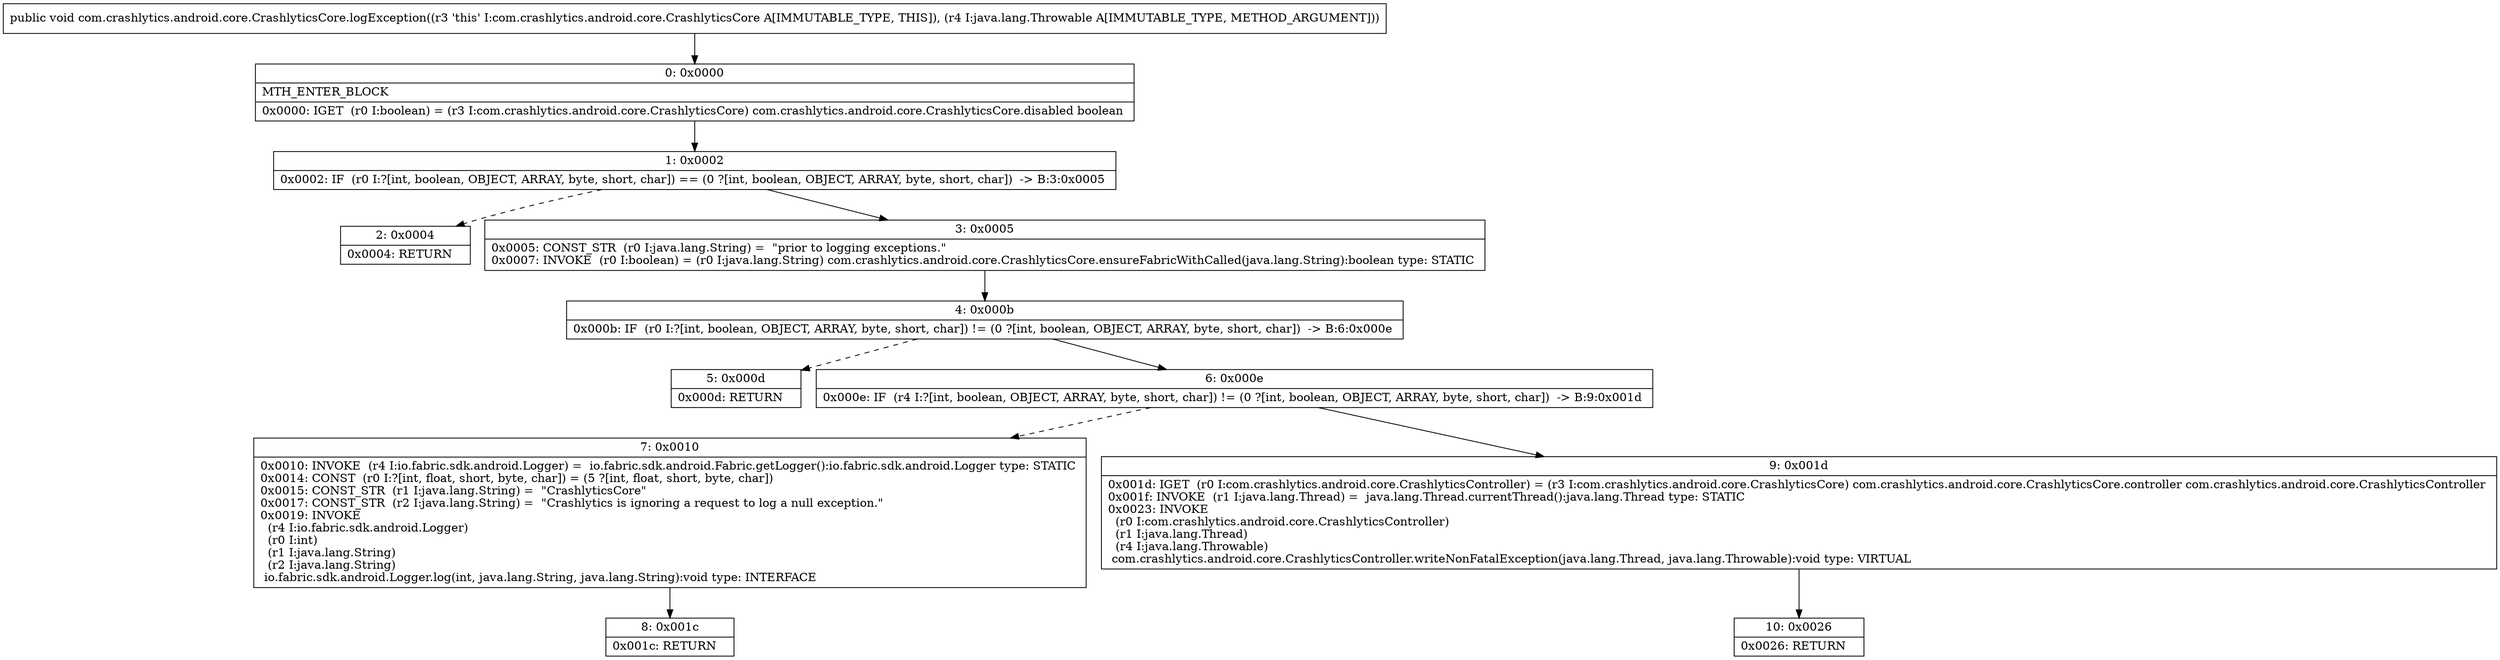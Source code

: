 digraph "CFG forcom.crashlytics.android.core.CrashlyticsCore.logException(Ljava\/lang\/Throwable;)V" {
Node_0 [shape=record,label="{0\:\ 0x0000|MTH_ENTER_BLOCK\l|0x0000: IGET  (r0 I:boolean) = (r3 I:com.crashlytics.android.core.CrashlyticsCore) com.crashlytics.android.core.CrashlyticsCore.disabled boolean \l}"];
Node_1 [shape=record,label="{1\:\ 0x0002|0x0002: IF  (r0 I:?[int, boolean, OBJECT, ARRAY, byte, short, char]) == (0 ?[int, boolean, OBJECT, ARRAY, byte, short, char])  \-\> B:3:0x0005 \l}"];
Node_2 [shape=record,label="{2\:\ 0x0004|0x0004: RETURN   \l}"];
Node_3 [shape=record,label="{3\:\ 0x0005|0x0005: CONST_STR  (r0 I:java.lang.String) =  \"prior to logging exceptions.\" \l0x0007: INVOKE  (r0 I:boolean) = (r0 I:java.lang.String) com.crashlytics.android.core.CrashlyticsCore.ensureFabricWithCalled(java.lang.String):boolean type: STATIC \l}"];
Node_4 [shape=record,label="{4\:\ 0x000b|0x000b: IF  (r0 I:?[int, boolean, OBJECT, ARRAY, byte, short, char]) != (0 ?[int, boolean, OBJECT, ARRAY, byte, short, char])  \-\> B:6:0x000e \l}"];
Node_5 [shape=record,label="{5\:\ 0x000d|0x000d: RETURN   \l}"];
Node_6 [shape=record,label="{6\:\ 0x000e|0x000e: IF  (r4 I:?[int, boolean, OBJECT, ARRAY, byte, short, char]) != (0 ?[int, boolean, OBJECT, ARRAY, byte, short, char])  \-\> B:9:0x001d \l}"];
Node_7 [shape=record,label="{7\:\ 0x0010|0x0010: INVOKE  (r4 I:io.fabric.sdk.android.Logger) =  io.fabric.sdk.android.Fabric.getLogger():io.fabric.sdk.android.Logger type: STATIC \l0x0014: CONST  (r0 I:?[int, float, short, byte, char]) = (5 ?[int, float, short, byte, char]) \l0x0015: CONST_STR  (r1 I:java.lang.String) =  \"CrashlyticsCore\" \l0x0017: CONST_STR  (r2 I:java.lang.String) =  \"Crashlytics is ignoring a request to log a null exception.\" \l0x0019: INVOKE  \l  (r4 I:io.fabric.sdk.android.Logger)\l  (r0 I:int)\l  (r1 I:java.lang.String)\l  (r2 I:java.lang.String)\l io.fabric.sdk.android.Logger.log(int, java.lang.String, java.lang.String):void type: INTERFACE \l}"];
Node_8 [shape=record,label="{8\:\ 0x001c|0x001c: RETURN   \l}"];
Node_9 [shape=record,label="{9\:\ 0x001d|0x001d: IGET  (r0 I:com.crashlytics.android.core.CrashlyticsController) = (r3 I:com.crashlytics.android.core.CrashlyticsCore) com.crashlytics.android.core.CrashlyticsCore.controller com.crashlytics.android.core.CrashlyticsController \l0x001f: INVOKE  (r1 I:java.lang.Thread) =  java.lang.Thread.currentThread():java.lang.Thread type: STATIC \l0x0023: INVOKE  \l  (r0 I:com.crashlytics.android.core.CrashlyticsController)\l  (r1 I:java.lang.Thread)\l  (r4 I:java.lang.Throwable)\l com.crashlytics.android.core.CrashlyticsController.writeNonFatalException(java.lang.Thread, java.lang.Throwable):void type: VIRTUAL \l}"];
Node_10 [shape=record,label="{10\:\ 0x0026|0x0026: RETURN   \l}"];
MethodNode[shape=record,label="{public void com.crashlytics.android.core.CrashlyticsCore.logException((r3 'this' I:com.crashlytics.android.core.CrashlyticsCore A[IMMUTABLE_TYPE, THIS]), (r4 I:java.lang.Throwable A[IMMUTABLE_TYPE, METHOD_ARGUMENT])) }"];
MethodNode -> Node_0;
Node_0 -> Node_1;
Node_1 -> Node_2[style=dashed];
Node_1 -> Node_3;
Node_3 -> Node_4;
Node_4 -> Node_5[style=dashed];
Node_4 -> Node_6;
Node_6 -> Node_7[style=dashed];
Node_6 -> Node_9;
Node_7 -> Node_8;
Node_9 -> Node_10;
}

